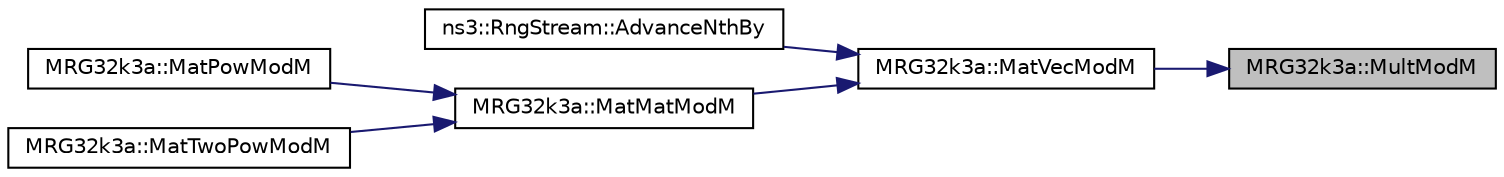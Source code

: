 digraph "MRG32k3a::MultModM"
{
 // LATEX_PDF_SIZE
  edge [fontname="Helvetica",fontsize="10",labelfontname="Helvetica",labelfontsize="10"];
  node [fontname="Helvetica",fontsize="10",shape=record];
  rankdir="RL";
  Node1 [label="MRG32k3a::MultModM",height=0.2,width=0.4,color="black", fillcolor="grey75", style="filled", fontcolor="black",tooltip="Return (a*s + c) MOD m; a, s, c and m must be < 2^35."];
  Node1 -> Node2 [dir="back",color="midnightblue",fontsize="10",style="solid",fontname="Helvetica"];
  Node2 [label="MRG32k3a::MatVecModM",height=0.2,width=0.4,color="black", fillcolor="white", style="filled",URL="$namespace_m_r_g32k3a.html#af13ae870b17f99238843c3d4de4952ba",tooltip="Compute the vector v = A*s MOD m."];
  Node2 -> Node3 [dir="back",color="midnightblue",fontsize="10",style="solid",fontname="Helvetica"];
  Node3 [label="ns3::RngStream::AdvanceNthBy",height=0.2,width=0.4,color="black", fillcolor="white", style="filled",URL="$classns3_1_1_rng_stream.html#a6ec2451aa49df691a30bc4ca527b2355",tooltip="Advance state of the RNG by leaps and bounds."];
  Node2 -> Node4 [dir="back",color="midnightblue",fontsize="10",style="solid",fontname="Helvetica"];
  Node4 [label="MRG32k3a::MatMatModM",height=0.2,width=0.4,color="black", fillcolor="white", style="filled",URL="$namespace_m_r_g32k3a.html#a2d23edfc3f573f50a93af3e7bbd3aebb",tooltip="Compute the matrix C = A*B MOD m."];
  Node4 -> Node5 [dir="back",color="midnightblue",fontsize="10",style="solid",fontname="Helvetica"];
  Node5 [label="MRG32k3a::MatPowModM",height=0.2,width=0.4,color="black", fillcolor="white", style="filled",URL="$namespace_m_r_g32k3a.html#a88d8e88350ef00f157c96d7db0e972eb",tooltip="Compute the matrix B = (A^n Mod m); works even if A = B."];
  Node4 -> Node6 [dir="back",color="midnightblue",fontsize="10",style="solid",fontname="Helvetica"];
  Node6 [label="MRG32k3a::MatTwoPowModM",height=0.2,width=0.4,color="black", fillcolor="white", style="filled",URL="$namespace_m_r_g32k3a.html#aa0b977645894cb161ccbb74322f1bbdb",tooltip="Compute the matrix B = (A^(2^e) Mod m); works also if A = B."];
}
